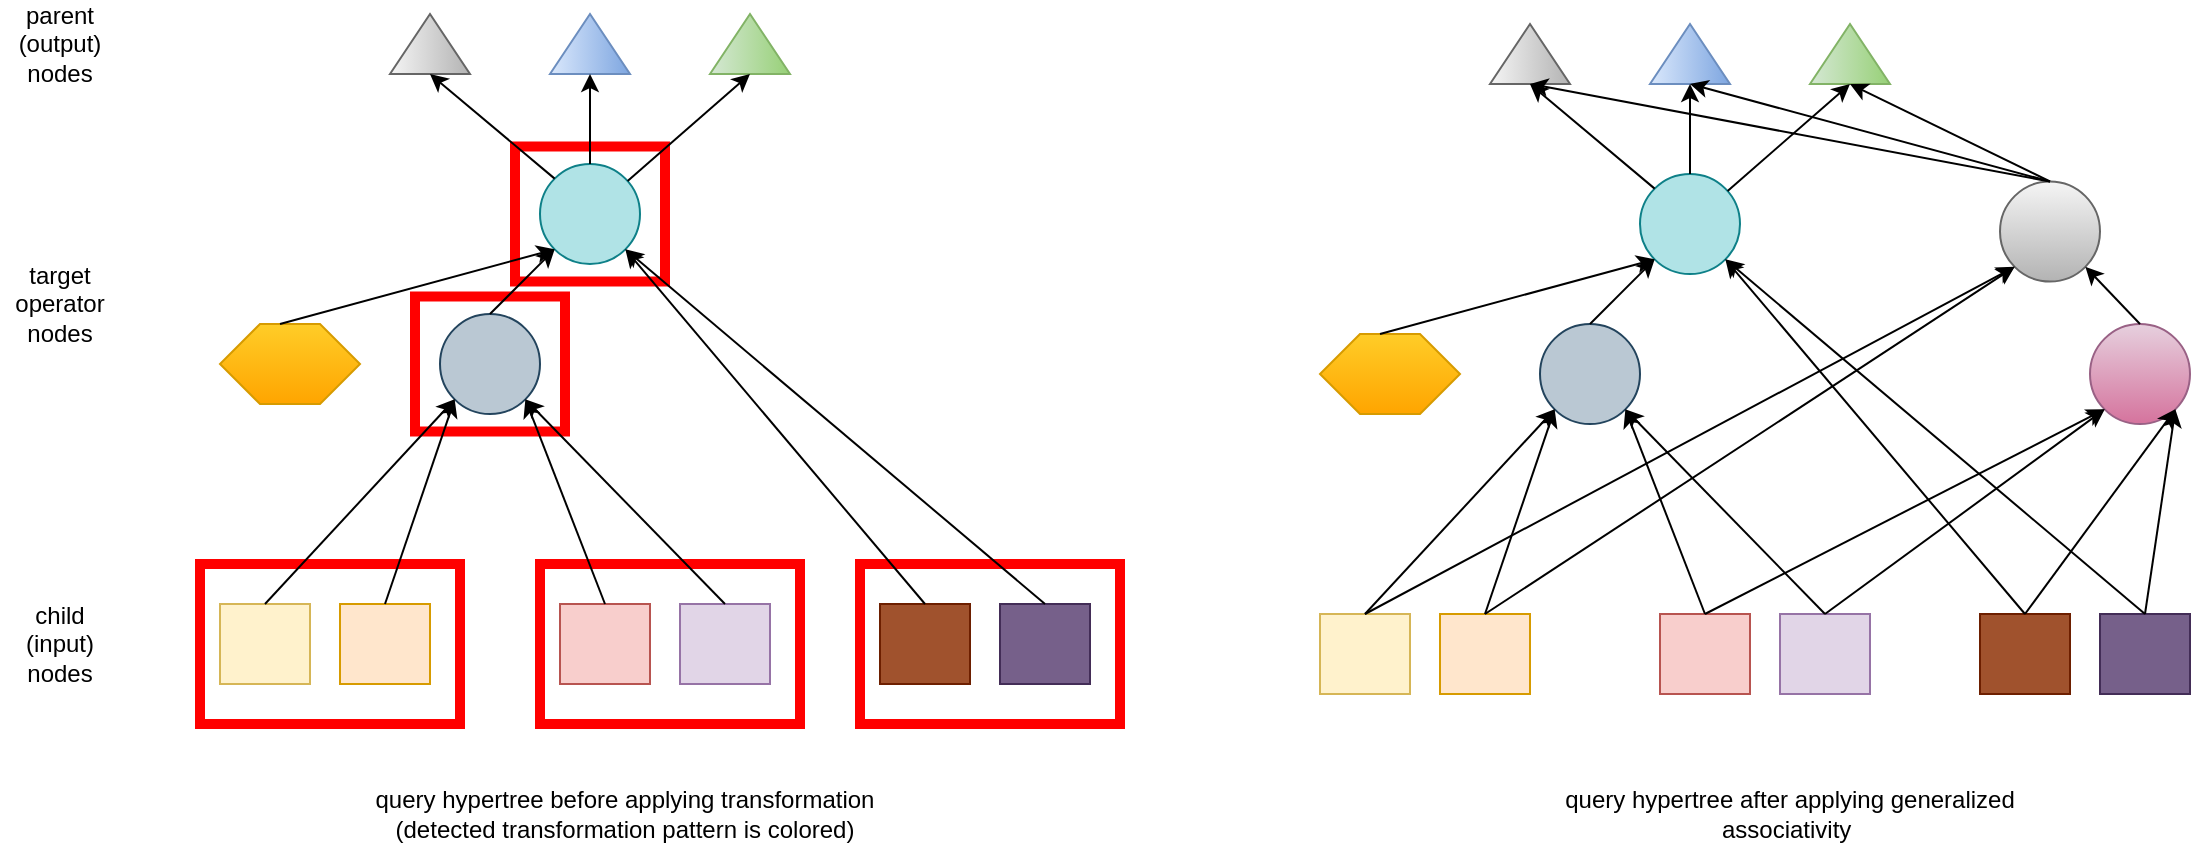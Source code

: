 <mxfile version="26.0.14">
  <diagram name="Page-1" id="pPeo_0EB0FhNUEU4GXeF">
    <mxGraphModel dx="1687" dy="926" grid="1" gridSize="10" guides="1" tooltips="1" connect="1" arrows="1" fold="1" page="1" pageScale="1" pageWidth="1500" pageHeight="800" math="0" shadow="0">
      <root>
        <mxCell id="0" />
        <mxCell id="1" parent="0" />
        <mxCell id="ByM-SSw_w5IGyE3lBcbC-73" value="" style="rounded=0;whiteSpace=wrap;html=1;strokeColor=#FF0000;strokeWidth=5;" vertex="1" parent="1">
          <mxGeometry x="487.5" y="211.25" width="75" height="67.5" as="geometry" />
        </mxCell>
        <mxCell id="ByM-SSw_w5IGyE3lBcbC-72" value="" style="rounded=0;whiteSpace=wrap;html=1;strokeColor=#FF0000;strokeWidth=5;" vertex="1" parent="1">
          <mxGeometry x="437.5" y="286.25" width="75" height="67.5" as="geometry" />
        </mxCell>
        <mxCell id="ByM-SSw_w5IGyE3lBcbC-71" value="" style="rounded=0;whiteSpace=wrap;html=1;strokeColor=#FF0000;strokeWidth=5;" vertex="1" parent="1">
          <mxGeometry x="660" y="420" width="130" height="80" as="geometry" />
        </mxCell>
        <mxCell id="ByM-SSw_w5IGyE3lBcbC-70" value="" style="rounded=0;whiteSpace=wrap;html=1;strokeColor=#FF0000;strokeWidth=5;" vertex="1" parent="1">
          <mxGeometry x="500" y="420" width="130" height="80" as="geometry" />
        </mxCell>
        <mxCell id="ByM-SSw_w5IGyE3lBcbC-68" value="" style="rounded=0;whiteSpace=wrap;html=1;strokeColor=#FF0000;strokeWidth=5;" vertex="1" parent="1">
          <mxGeometry x="330" y="420" width="130" height="80" as="geometry" />
        </mxCell>
        <mxCell id="ByM-SSw_w5IGyE3lBcbC-1" value="" style="ellipse;whiteSpace=wrap;html=1;aspect=fixed;fillColor=#b0e3e6;strokeColor=#0e8088;" vertex="1" parent="1">
          <mxGeometry x="500" y="220" width="50" height="50" as="geometry" />
        </mxCell>
        <mxCell id="ByM-SSw_w5IGyE3lBcbC-2" value="" style="rounded=0;whiteSpace=wrap;html=1;fillColor=#fff2cc;strokeColor=#d6b656;" vertex="1" parent="1">
          <mxGeometry x="340" y="440" width="45" height="40" as="geometry" />
        </mxCell>
        <mxCell id="ByM-SSw_w5IGyE3lBcbC-3" value="" style="rounded=0;whiteSpace=wrap;html=1;fillColor=#ffe6cc;strokeColor=#d79b00;" vertex="1" parent="1">
          <mxGeometry x="400" y="440" width="45" height="40" as="geometry" />
        </mxCell>
        <mxCell id="ByM-SSw_w5IGyE3lBcbC-5" value="" style="rounded=0;whiteSpace=wrap;html=1;fillColor=#f8cecc;strokeColor=#b85450;" vertex="1" parent="1">
          <mxGeometry x="510" y="440" width="45" height="40" as="geometry" />
        </mxCell>
        <mxCell id="ByM-SSw_w5IGyE3lBcbC-6" value="" style="rounded=0;whiteSpace=wrap;html=1;fillColor=#e1d5e7;strokeColor=#9673a6;" vertex="1" parent="1">
          <mxGeometry x="570" y="440" width="45" height="40" as="geometry" />
        </mxCell>
        <mxCell id="ByM-SSw_w5IGyE3lBcbC-16" value="" style="triangle;whiteSpace=wrap;html=1;rotation=-90;fillColor=#f5f5f5;gradientColor=#b3b3b3;strokeColor=#666666;" vertex="1" parent="1">
          <mxGeometry x="430" y="140" width="30" height="40" as="geometry" />
        </mxCell>
        <mxCell id="ByM-SSw_w5IGyE3lBcbC-19" value="" style="triangle;whiteSpace=wrap;html=1;rotation=-90;fillColor=#dae8fc;gradientColor=#7ea6e0;strokeColor=#6c8ebf;" vertex="1" parent="1">
          <mxGeometry x="510" y="140" width="30" height="40" as="geometry" />
        </mxCell>
        <mxCell id="ByM-SSw_w5IGyE3lBcbC-20" value="" style="triangle;whiteSpace=wrap;html=1;rotation=-90;fillColor=#d5e8d4;gradientColor=#97d077;strokeColor=#82b366;" vertex="1" parent="1">
          <mxGeometry x="590" y="140" width="30" height="40" as="geometry" />
        </mxCell>
        <mxCell id="ByM-SSw_w5IGyE3lBcbC-21" value="" style="endArrow=classic;html=1;rounded=0;entryX=0;entryY=0.5;entryDx=0;entryDy=0;" edge="1" parent="1" source="ByM-SSw_w5IGyE3lBcbC-1" target="ByM-SSw_w5IGyE3lBcbC-20">
          <mxGeometry width="50" height="50" relative="1" as="geometry">
            <mxPoint x="540" y="230" as="sourcePoint" />
            <mxPoint x="590" y="180" as="targetPoint" />
          </mxGeometry>
        </mxCell>
        <mxCell id="ByM-SSw_w5IGyE3lBcbC-22" value="" style="endArrow=classic;html=1;rounded=0;entryX=0;entryY=0.5;entryDx=0;entryDy=0;exitX=0.5;exitY=0;exitDx=0;exitDy=0;" edge="1" parent="1" source="ByM-SSw_w5IGyE3lBcbC-1" target="ByM-SSw_w5IGyE3lBcbC-19">
          <mxGeometry width="50" height="50" relative="1" as="geometry">
            <mxPoint x="520" y="220" as="sourcePoint" />
            <mxPoint x="581" y="166" as="targetPoint" />
          </mxGeometry>
        </mxCell>
        <mxCell id="ByM-SSw_w5IGyE3lBcbC-23" value="" style="endArrow=classic;html=1;rounded=0;entryX=0;entryY=0.5;entryDx=0;entryDy=0;exitX=0;exitY=0;exitDx=0;exitDy=0;" edge="1" parent="1" source="ByM-SSw_w5IGyE3lBcbC-1" target="ByM-SSw_w5IGyE3lBcbC-16">
          <mxGeometry width="50" height="50" relative="1" as="geometry">
            <mxPoint x="500" y="225" as="sourcePoint" />
            <mxPoint x="500" y="180" as="targetPoint" />
          </mxGeometry>
        </mxCell>
        <mxCell id="ByM-SSw_w5IGyE3lBcbC-40" value="child (input) nodes" style="text;html=1;align=center;verticalAlign=middle;whiteSpace=wrap;rounded=0;" vertex="1" parent="1">
          <mxGeometry x="230" y="445" width="60" height="30" as="geometry" />
        </mxCell>
        <mxCell id="ByM-SSw_w5IGyE3lBcbC-41" value="parent (output)&lt;div&gt;nodes&lt;/div&gt;" style="text;html=1;align=center;verticalAlign=middle;whiteSpace=wrap;rounded=0;" vertex="1" parent="1">
          <mxGeometry x="230" y="145" width="60" height="30" as="geometry" />
        </mxCell>
        <mxCell id="ByM-SSw_w5IGyE3lBcbC-42" value="target operator nodes" style="text;html=1;align=center;verticalAlign=middle;whiteSpace=wrap;rounded=0;" vertex="1" parent="1">
          <mxGeometry x="230" y="275" width="60" height="30" as="geometry" />
        </mxCell>
        <mxCell id="ByM-SSw_w5IGyE3lBcbC-53" value="" style="ellipse;whiteSpace=wrap;html=1;aspect=fixed;fillColor=#bac8d3;strokeColor=#23445d;" vertex="1" parent="1">
          <mxGeometry x="450" y="295" width="50" height="50" as="geometry" />
        </mxCell>
        <mxCell id="ByM-SSw_w5IGyE3lBcbC-54" value="" style="rounded=0;whiteSpace=wrap;html=1;fillColor=#a0522d;strokeColor=#6D1F00;fontColor=#ffffff;" vertex="1" parent="1">
          <mxGeometry x="670" y="440" width="45" height="40" as="geometry" />
        </mxCell>
        <mxCell id="ByM-SSw_w5IGyE3lBcbC-55" value="" style="rounded=0;whiteSpace=wrap;html=1;fillColor=#76608a;strokeColor=#432D57;fontColor=#ffffff;" vertex="1" parent="1">
          <mxGeometry x="730" y="440" width="45" height="40" as="geometry" />
        </mxCell>
        <mxCell id="ByM-SSw_w5IGyE3lBcbC-58" value="" style="shape=hexagon;perimeter=hexagonPerimeter2;whiteSpace=wrap;html=1;fixedSize=1;fillColor=#ffcd28;gradientColor=#ffa500;strokeColor=#d79b00;" vertex="1" parent="1">
          <mxGeometry x="340" y="300" width="70" height="40" as="geometry" />
        </mxCell>
        <mxCell id="ByM-SSw_w5IGyE3lBcbC-59" value="" style="endArrow=classic;html=1;rounded=0;entryX=0;entryY=1;entryDx=0;entryDy=0;" edge="1" parent="1" target="ByM-SSw_w5IGyE3lBcbC-1">
          <mxGeometry width="50" height="50" relative="1" as="geometry">
            <mxPoint x="370" y="300" as="sourcePoint" />
            <mxPoint x="420" y="250" as="targetPoint" />
          </mxGeometry>
        </mxCell>
        <mxCell id="ByM-SSw_w5IGyE3lBcbC-60" value="" style="endArrow=classic;html=1;rounded=0;exitX=0.5;exitY=0;exitDx=0;exitDy=0;entryX=0;entryY=1;entryDx=0;entryDy=0;" edge="1" parent="1" source="ByM-SSw_w5IGyE3lBcbC-53" target="ByM-SSw_w5IGyE3lBcbC-1">
          <mxGeometry width="50" height="50" relative="1" as="geometry">
            <mxPoint x="510" y="295" as="sourcePoint" />
            <mxPoint x="560" y="245" as="targetPoint" />
          </mxGeometry>
        </mxCell>
        <mxCell id="ByM-SSw_w5IGyE3lBcbC-61" value="" style="endArrow=classic;html=1;rounded=0;exitX=0.5;exitY=0;exitDx=0;exitDy=0;entryX=0;entryY=1;entryDx=0;entryDy=0;" edge="1" parent="1" source="ByM-SSw_w5IGyE3lBcbC-2" target="ByM-SSw_w5IGyE3lBcbC-53">
          <mxGeometry width="50" height="50" relative="1" as="geometry">
            <mxPoint x="410" y="400" as="sourcePoint" />
            <mxPoint x="460" y="350" as="targetPoint" />
          </mxGeometry>
        </mxCell>
        <mxCell id="ByM-SSw_w5IGyE3lBcbC-62" value="" style="endArrow=classic;html=1;rounded=0;exitX=0.5;exitY=0;exitDx=0;exitDy=0;entryX=0;entryY=1;entryDx=0;entryDy=0;" edge="1" parent="1" source="ByM-SSw_w5IGyE3lBcbC-3" target="ByM-SSw_w5IGyE3lBcbC-53">
          <mxGeometry width="50" height="50" relative="1" as="geometry">
            <mxPoint x="373" y="450" as="sourcePoint" />
            <mxPoint x="467" y="348" as="targetPoint" />
          </mxGeometry>
        </mxCell>
        <mxCell id="ByM-SSw_w5IGyE3lBcbC-63" value="" style="endArrow=classic;html=1;rounded=0;exitX=0.5;exitY=0;exitDx=0;exitDy=0;entryX=1;entryY=1;entryDx=0;entryDy=0;" edge="1" parent="1" source="ByM-SSw_w5IGyE3lBcbC-5" target="ByM-SSw_w5IGyE3lBcbC-53">
          <mxGeometry width="50" height="50" relative="1" as="geometry">
            <mxPoint x="550" y="380" as="sourcePoint" />
            <mxPoint x="600" y="330" as="targetPoint" />
          </mxGeometry>
        </mxCell>
        <mxCell id="ByM-SSw_w5IGyE3lBcbC-64" value="" style="endArrow=classic;html=1;rounded=0;exitX=0.5;exitY=0;exitDx=0;exitDy=0;entryX=1;entryY=1;entryDx=0;entryDy=0;" edge="1" parent="1" source="ByM-SSw_w5IGyE3lBcbC-6" target="ByM-SSw_w5IGyE3lBcbC-53">
          <mxGeometry width="50" height="50" relative="1" as="geometry">
            <mxPoint x="580" y="410" as="sourcePoint" />
            <mxPoint x="630" y="360" as="targetPoint" />
          </mxGeometry>
        </mxCell>
        <mxCell id="ByM-SSw_w5IGyE3lBcbC-65" value="" style="endArrow=classic;html=1;rounded=0;exitX=0.5;exitY=0;exitDx=0;exitDy=0;entryX=1;entryY=1;entryDx=0;entryDy=0;" edge="1" parent="1" source="ByM-SSw_w5IGyE3lBcbC-54" target="ByM-SSw_w5IGyE3lBcbC-1">
          <mxGeometry width="50" height="50" relative="1" as="geometry">
            <mxPoint x="680" y="395" as="sourcePoint" />
            <mxPoint x="730" y="345" as="targetPoint" />
          </mxGeometry>
        </mxCell>
        <mxCell id="ByM-SSw_w5IGyE3lBcbC-66" value="" style="endArrow=classic;html=1;rounded=0;exitX=0.5;exitY=0;exitDx=0;exitDy=0;entryX=1;entryY=1;entryDx=0;entryDy=0;" edge="1" parent="1" source="ByM-SSw_w5IGyE3lBcbC-55" target="ByM-SSw_w5IGyE3lBcbC-1">
          <mxGeometry width="50" height="50" relative="1" as="geometry">
            <mxPoint x="725" y="395" as="sourcePoint" />
            <mxPoint x="775" y="345" as="targetPoint" />
          </mxGeometry>
        </mxCell>
        <mxCell id="ByM-SSw_w5IGyE3lBcbC-79" value="" style="ellipse;whiteSpace=wrap;html=1;aspect=fixed;fillColor=#b0e3e6;strokeColor=#0e8088;" vertex="1" parent="1">
          <mxGeometry x="1050" y="225" width="50" height="50" as="geometry" />
        </mxCell>
        <mxCell id="ByM-SSw_w5IGyE3lBcbC-80" value="" style="rounded=0;whiteSpace=wrap;html=1;fillColor=#fff2cc;strokeColor=#d6b656;" vertex="1" parent="1">
          <mxGeometry x="890" y="445" width="45" height="40" as="geometry" />
        </mxCell>
        <mxCell id="ByM-SSw_w5IGyE3lBcbC-81" value="" style="rounded=0;whiteSpace=wrap;html=1;fillColor=#ffe6cc;strokeColor=#d79b00;" vertex="1" parent="1">
          <mxGeometry x="950" y="445" width="45" height="40" as="geometry" />
        </mxCell>
        <mxCell id="ByM-SSw_w5IGyE3lBcbC-82" value="" style="rounded=0;whiteSpace=wrap;html=1;fillColor=#f8cecc;strokeColor=#b85450;" vertex="1" parent="1">
          <mxGeometry x="1060" y="445" width="45" height="40" as="geometry" />
        </mxCell>
        <mxCell id="ByM-SSw_w5IGyE3lBcbC-83" value="" style="rounded=0;whiteSpace=wrap;html=1;fillColor=#e1d5e7;strokeColor=#9673a6;" vertex="1" parent="1">
          <mxGeometry x="1120" y="445" width="45" height="40" as="geometry" />
        </mxCell>
        <mxCell id="ByM-SSw_w5IGyE3lBcbC-84" value="" style="triangle;whiteSpace=wrap;html=1;rotation=-90;fillColor=#f5f5f5;gradientColor=#b3b3b3;strokeColor=#666666;" vertex="1" parent="1">
          <mxGeometry x="980" y="145" width="30" height="40" as="geometry" />
        </mxCell>
        <mxCell id="ByM-SSw_w5IGyE3lBcbC-85" value="" style="triangle;whiteSpace=wrap;html=1;rotation=-90;fillColor=#dae8fc;gradientColor=#7ea6e0;strokeColor=#6c8ebf;" vertex="1" parent="1">
          <mxGeometry x="1060" y="145" width="30" height="40" as="geometry" />
        </mxCell>
        <mxCell id="ByM-SSw_w5IGyE3lBcbC-86" value="" style="triangle;whiteSpace=wrap;html=1;rotation=-90;fillColor=#d5e8d4;gradientColor=#97d077;strokeColor=#82b366;" vertex="1" parent="1">
          <mxGeometry x="1140" y="145" width="30" height="40" as="geometry" />
        </mxCell>
        <mxCell id="ByM-SSw_w5IGyE3lBcbC-87" value="" style="endArrow=classic;html=1;rounded=0;entryX=0;entryY=0.5;entryDx=0;entryDy=0;" edge="1" parent="1" source="ByM-SSw_w5IGyE3lBcbC-79" target="ByM-SSw_w5IGyE3lBcbC-86">
          <mxGeometry width="50" height="50" relative="1" as="geometry">
            <mxPoint x="1090" y="235" as="sourcePoint" />
            <mxPoint x="1140" y="185" as="targetPoint" />
          </mxGeometry>
        </mxCell>
        <mxCell id="ByM-SSw_w5IGyE3lBcbC-88" value="" style="endArrow=classic;html=1;rounded=0;entryX=0;entryY=0.5;entryDx=0;entryDy=0;exitX=0.5;exitY=0;exitDx=0;exitDy=0;" edge="1" parent="1" source="ByM-SSw_w5IGyE3lBcbC-79" target="ByM-SSw_w5IGyE3lBcbC-85">
          <mxGeometry width="50" height="50" relative="1" as="geometry">
            <mxPoint x="1070" y="225" as="sourcePoint" />
            <mxPoint x="1131" y="171" as="targetPoint" />
          </mxGeometry>
        </mxCell>
        <mxCell id="ByM-SSw_w5IGyE3lBcbC-89" value="" style="endArrow=classic;html=1;rounded=0;entryX=0;entryY=0.5;entryDx=0;entryDy=0;exitX=0;exitY=0;exitDx=0;exitDy=0;" edge="1" parent="1" source="ByM-SSw_w5IGyE3lBcbC-79" target="ByM-SSw_w5IGyE3lBcbC-84">
          <mxGeometry width="50" height="50" relative="1" as="geometry">
            <mxPoint x="1050" y="230" as="sourcePoint" />
            <mxPoint x="1050" y="185" as="targetPoint" />
          </mxGeometry>
        </mxCell>
        <mxCell id="ByM-SSw_w5IGyE3lBcbC-90" value="" style="ellipse;whiteSpace=wrap;html=1;aspect=fixed;fillColor=#bac8d3;strokeColor=#23445d;" vertex="1" parent="1">
          <mxGeometry x="1000" y="300" width="50" height="50" as="geometry" />
        </mxCell>
        <mxCell id="ByM-SSw_w5IGyE3lBcbC-91" value="" style="rounded=0;whiteSpace=wrap;html=1;fillColor=#a0522d;strokeColor=#6D1F00;fontColor=#ffffff;" vertex="1" parent="1">
          <mxGeometry x="1220" y="445" width="45" height="40" as="geometry" />
        </mxCell>
        <mxCell id="ByM-SSw_w5IGyE3lBcbC-92" value="" style="rounded=0;whiteSpace=wrap;html=1;fillColor=#76608a;strokeColor=#432D57;fontColor=#ffffff;" vertex="1" parent="1">
          <mxGeometry x="1280" y="445" width="45" height="40" as="geometry" />
        </mxCell>
        <mxCell id="ByM-SSw_w5IGyE3lBcbC-93" value="" style="shape=hexagon;perimeter=hexagonPerimeter2;whiteSpace=wrap;html=1;fixedSize=1;fillColor=#ffcd28;gradientColor=#ffa500;strokeColor=#d79b00;" vertex="1" parent="1">
          <mxGeometry x="890" y="305" width="70" height="40" as="geometry" />
        </mxCell>
        <mxCell id="ByM-SSw_w5IGyE3lBcbC-94" value="" style="endArrow=classic;html=1;rounded=0;entryX=0;entryY=1;entryDx=0;entryDy=0;" edge="1" parent="1" target="ByM-SSw_w5IGyE3lBcbC-79">
          <mxGeometry width="50" height="50" relative="1" as="geometry">
            <mxPoint x="920" y="305" as="sourcePoint" />
            <mxPoint x="970" y="255" as="targetPoint" />
          </mxGeometry>
        </mxCell>
        <mxCell id="ByM-SSw_w5IGyE3lBcbC-95" value="" style="endArrow=classic;html=1;rounded=0;exitX=0.5;exitY=0;exitDx=0;exitDy=0;entryX=0;entryY=1;entryDx=0;entryDy=0;" edge="1" parent="1" source="ByM-SSw_w5IGyE3lBcbC-90" target="ByM-SSw_w5IGyE3lBcbC-79">
          <mxGeometry width="50" height="50" relative="1" as="geometry">
            <mxPoint x="1060" y="300" as="sourcePoint" />
            <mxPoint x="1110" y="250" as="targetPoint" />
          </mxGeometry>
        </mxCell>
        <mxCell id="ByM-SSw_w5IGyE3lBcbC-96" value="" style="endArrow=classic;html=1;rounded=0;exitX=0.5;exitY=0;exitDx=0;exitDy=0;entryX=0;entryY=1;entryDx=0;entryDy=0;" edge="1" parent="1" source="ByM-SSw_w5IGyE3lBcbC-80" target="ByM-SSw_w5IGyE3lBcbC-90">
          <mxGeometry width="50" height="50" relative="1" as="geometry">
            <mxPoint x="960" y="405" as="sourcePoint" />
            <mxPoint x="1010" y="355" as="targetPoint" />
          </mxGeometry>
        </mxCell>
        <mxCell id="ByM-SSw_w5IGyE3lBcbC-97" value="" style="endArrow=classic;html=1;rounded=0;exitX=0.5;exitY=0;exitDx=0;exitDy=0;entryX=0;entryY=1;entryDx=0;entryDy=0;" edge="1" parent="1" source="ByM-SSw_w5IGyE3lBcbC-81" target="ByM-SSw_w5IGyE3lBcbC-90">
          <mxGeometry width="50" height="50" relative="1" as="geometry">
            <mxPoint x="923" y="455" as="sourcePoint" />
            <mxPoint x="1017" y="353" as="targetPoint" />
          </mxGeometry>
        </mxCell>
        <mxCell id="ByM-SSw_w5IGyE3lBcbC-98" value="" style="endArrow=classic;html=1;rounded=0;exitX=0.5;exitY=0;exitDx=0;exitDy=0;entryX=1;entryY=1;entryDx=0;entryDy=0;" edge="1" parent="1" source="ByM-SSw_w5IGyE3lBcbC-82" target="ByM-SSw_w5IGyE3lBcbC-90">
          <mxGeometry width="50" height="50" relative="1" as="geometry">
            <mxPoint x="1100" y="385" as="sourcePoint" />
            <mxPoint x="1150" y="335" as="targetPoint" />
          </mxGeometry>
        </mxCell>
        <mxCell id="ByM-SSw_w5IGyE3lBcbC-99" value="" style="endArrow=classic;html=1;rounded=0;exitX=0.5;exitY=0;exitDx=0;exitDy=0;entryX=1;entryY=1;entryDx=0;entryDy=0;" edge="1" parent="1" source="ByM-SSw_w5IGyE3lBcbC-83" target="ByM-SSw_w5IGyE3lBcbC-90">
          <mxGeometry width="50" height="50" relative="1" as="geometry">
            <mxPoint x="1130" y="415" as="sourcePoint" />
            <mxPoint x="1180" y="365" as="targetPoint" />
          </mxGeometry>
        </mxCell>
        <mxCell id="ByM-SSw_w5IGyE3lBcbC-100" value="" style="endArrow=classic;html=1;rounded=0;exitX=0.5;exitY=0;exitDx=0;exitDy=0;entryX=1;entryY=1;entryDx=0;entryDy=0;" edge="1" parent="1" source="ByM-SSw_w5IGyE3lBcbC-91" target="ByM-SSw_w5IGyE3lBcbC-79">
          <mxGeometry width="50" height="50" relative="1" as="geometry">
            <mxPoint x="1230" y="400" as="sourcePoint" />
            <mxPoint x="1280" y="350" as="targetPoint" />
          </mxGeometry>
        </mxCell>
        <mxCell id="ByM-SSw_w5IGyE3lBcbC-101" value="" style="endArrow=classic;html=1;rounded=0;exitX=0.5;exitY=0;exitDx=0;exitDy=0;entryX=1;entryY=1;entryDx=0;entryDy=0;" edge="1" parent="1" source="ByM-SSw_w5IGyE3lBcbC-92" target="ByM-SSw_w5IGyE3lBcbC-79">
          <mxGeometry width="50" height="50" relative="1" as="geometry">
            <mxPoint x="1275" y="400" as="sourcePoint" />
            <mxPoint x="1325" y="350" as="targetPoint" />
          </mxGeometry>
        </mxCell>
        <mxCell id="ByM-SSw_w5IGyE3lBcbC-102" value="" style="ellipse;whiteSpace=wrap;html=1;aspect=fixed;fillColor=#e6d0de;strokeColor=#996185;gradientColor=#d5739d;" vertex="1" parent="1">
          <mxGeometry x="1275" y="300" width="50" height="50" as="geometry" />
        </mxCell>
        <mxCell id="ByM-SSw_w5IGyE3lBcbC-103" value="" style="ellipse;whiteSpace=wrap;html=1;aspect=fixed;fillColor=#f5f5f5;strokeColor=#666666;gradientColor=#b3b3b3;" vertex="1" parent="1">
          <mxGeometry x="1230" y="228.75" width="50" height="50" as="geometry" />
        </mxCell>
        <mxCell id="ByM-SSw_w5IGyE3lBcbC-104" value="" style="endArrow=classic;html=1;rounded=0;exitX=0.5;exitY=0;exitDx=0;exitDy=0;entryX=0;entryY=0.5;entryDx=0;entryDy=0;" edge="1" parent="1" source="ByM-SSw_w5IGyE3lBcbC-103" target="ByM-SSw_w5IGyE3lBcbC-84">
          <mxGeometry width="50" height="50" relative="1" as="geometry">
            <mxPoint x="1240" y="220" as="sourcePoint" />
            <mxPoint x="1290" y="170" as="targetPoint" />
          </mxGeometry>
        </mxCell>
        <mxCell id="ByM-SSw_w5IGyE3lBcbC-105" value="" style="endArrow=classic;html=1;rounded=0;exitX=0.5;exitY=0;exitDx=0;exitDy=0;entryX=0;entryY=0.5;entryDx=0;entryDy=0;" edge="1" parent="1" source="ByM-SSw_w5IGyE3lBcbC-103" target="ByM-SSw_w5IGyE3lBcbC-85">
          <mxGeometry width="50" height="50" relative="1" as="geometry">
            <mxPoint x="1260" y="220" as="sourcePoint" />
            <mxPoint x="1310" y="170" as="targetPoint" />
          </mxGeometry>
        </mxCell>
        <mxCell id="ByM-SSw_w5IGyE3lBcbC-106" value="" style="endArrow=classic;html=1;rounded=0;exitX=0.5;exitY=0;exitDx=0;exitDy=0;entryX=0;entryY=0.5;entryDx=0;entryDy=0;" edge="1" parent="1" source="ByM-SSw_w5IGyE3lBcbC-103" target="ByM-SSw_w5IGyE3lBcbC-86">
          <mxGeometry width="50" height="50" relative="1" as="geometry">
            <mxPoint x="1265" y="195" as="sourcePoint" />
            <mxPoint x="1315" y="145" as="targetPoint" />
          </mxGeometry>
        </mxCell>
        <mxCell id="ByM-SSw_w5IGyE3lBcbC-107" value="" style="endArrow=classic;html=1;rounded=0;exitX=0.5;exitY=0;exitDx=0;exitDy=0;entryX=1;entryY=1;entryDx=0;entryDy=0;" edge="1" parent="1" source="ByM-SSw_w5IGyE3lBcbC-102" target="ByM-SSw_w5IGyE3lBcbC-103">
          <mxGeometry width="50" height="50" relative="1" as="geometry">
            <mxPoint x="1330" y="295" as="sourcePoint" />
            <mxPoint x="1380" y="245" as="targetPoint" />
          </mxGeometry>
        </mxCell>
        <mxCell id="ByM-SSw_w5IGyE3lBcbC-108" value="" style="endArrow=classic;html=1;rounded=0;exitX=0.5;exitY=0;exitDx=0;exitDy=0;entryX=0;entryY=1;entryDx=0;entryDy=0;" edge="1" parent="1" source="ByM-SSw_w5IGyE3lBcbC-82" target="ByM-SSw_w5IGyE3lBcbC-102">
          <mxGeometry width="50" height="50" relative="1" as="geometry">
            <mxPoint x="1100" y="410" as="sourcePoint" />
            <mxPoint x="1150" y="360" as="targetPoint" />
          </mxGeometry>
        </mxCell>
        <mxCell id="ByM-SSw_w5IGyE3lBcbC-109" value="" style="endArrow=classic;html=1;rounded=0;exitX=0.5;exitY=0;exitDx=0;exitDy=0;entryX=0;entryY=1;entryDx=0;entryDy=0;" edge="1" parent="1" source="ByM-SSw_w5IGyE3lBcbC-83" target="ByM-SSw_w5IGyE3lBcbC-102">
          <mxGeometry width="50" height="50" relative="1" as="geometry">
            <mxPoint x="1160" y="435" as="sourcePoint" />
            <mxPoint x="1210" y="385" as="targetPoint" />
          </mxGeometry>
        </mxCell>
        <mxCell id="ByM-SSw_w5IGyE3lBcbC-110" value="" style="endArrow=classic;html=1;rounded=0;exitX=0.5;exitY=0;exitDx=0;exitDy=0;entryX=1;entryY=1;entryDx=0;entryDy=0;" edge="1" parent="1" source="ByM-SSw_w5IGyE3lBcbC-91" target="ByM-SSw_w5IGyE3lBcbC-102">
          <mxGeometry width="50" height="50" relative="1" as="geometry">
            <mxPoint x="1275" y="410" as="sourcePoint" />
            <mxPoint x="1325" y="360" as="targetPoint" />
          </mxGeometry>
        </mxCell>
        <mxCell id="ByM-SSw_w5IGyE3lBcbC-111" value="" style="endArrow=classic;html=1;rounded=0;exitX=0.5;exitY=0;exitDx=0;exitDy=0;entryX=1;entryY=1;entryDx=0;entryDy=0;" edge="1" parent="1" source="ByM-SSw_w5IGyE3lBcbC-92" target="ByM-SSw_w5IGyE3lBcbC-102">
          <mxGeometry width="50" height="50" relative="1" as="geometry">
            <mxPoint x="1310" y="440" as="sourcePoint" />
            <mxPoint x="1360" y="375" as="targetPoint" />
          </mxGeometry>
        </mxCell>
        <mxCell id="ByM-SSw_w5IGyE3lBcbC-112" value="" style="endArrow=classic;html=1;rounded=0;exitX=0.5;exitY=0;exitDx=0;exitDy=0;entryX=0;entryY=1;entryDx=0;entryDy=0;" edge="1" parent="1" source="ByM-SSw_w5IGyE3lBcbC-80" target="ByM-SSw_w5IGyE3lBcbC-103">
          <mxGeometry width="50" height="50" relative="1" as="geometry">
            <mxPoint x="1090" y="420" as="sourcePoint" />
            <mxPoint x="1140" y="370" as="targetPoint" />
          </mxGeometry>
        </mxCell>
        <mxCell id="ByM-SSw_w5IGyE3lBcbC-113" value="" style="endArrow=classic;html=1;rounded=0;exitX=0.5;exitY=0;exitDx=0;exitDy=0;entryX=0;entryY=1;entryDx=0;entryDy=0;" edge="1" parent="1" source="ByM-SSw_w5IGyE3lBcbC-81" target="ByM-SSw_w5IGyE3lBcbC-103">
          <mxGeometry width="50" height="50" relative="1" as="geometry">
            <mxPoint x="1090" y="420" as="sourcePoint" />
            <mxPoint x="1140" y="370" as="targetPoint" />
          </mxGeometry>
        </mxCell>
        <mxCell id="ByM-SSw_w5IGyE3lBcbC-114" value="query hypertree before applying transformation (detected transformation pattern is colored)" style="text;html=1;align=center;verticalAlign=middle;whiteSpace=wrap;rounded=0;" vertex="1" parent="1">
          <mxGeometry x="410" y="530" width="265" height="30" as="geometry" />
        </mxCell>
        <mxCell id="ByM-SSw_w5IGyE3lBcbC-116" value="query hypertree after applying generalized associativity&amp;nbsp;" style="text;html=1;align=center;verticalAlign=middle;whiteSpace=wrap;rounded=0;" vertex="1" parent="1">
          <mxGeometry x="1010" y="530" width="230" height="30" as="geometry" />
        </mxCell>
      </root>
    </mxGraphModel>
  </diagram>
</mxfile>
